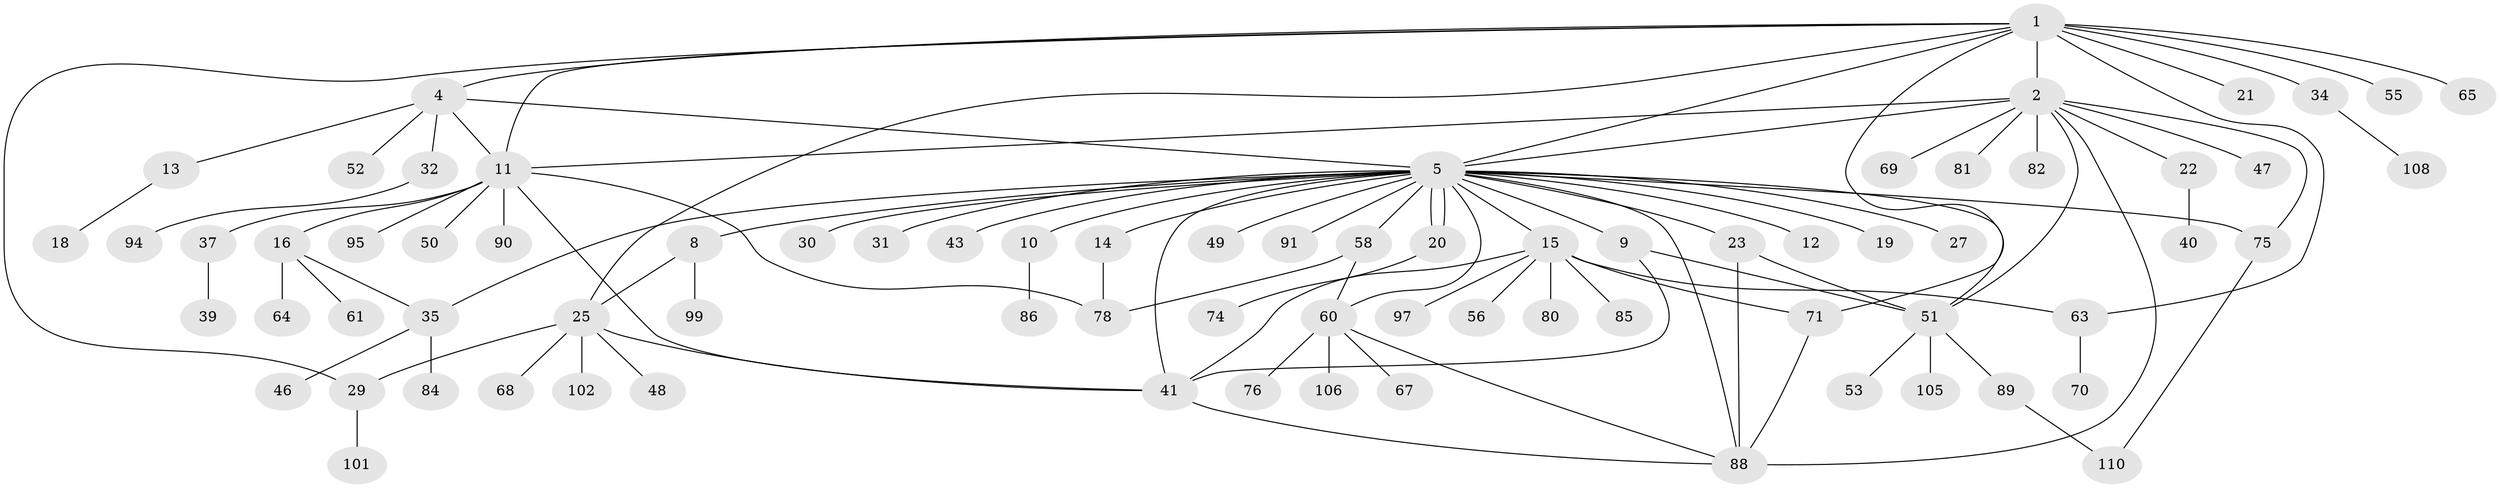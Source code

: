 // original degree distribution, {14: 0.00909090909090909, 5: 0.01818181818181818, 1: 0.509090909090909, 2: 0.16363636363636364, 25: 0.00909090909090909, 9: 0.01818181818181818, 6: 0.00909090909090909, 3: 0.14545454545454545, 7: 0.02727272727272727, 4: 0.08181818181818182, 8: 0.00909090909090909}
// Generated by graph-tools (version 1.1) at 2025/41/03/06/25 10:41:47]
// undirected, 77 vertices, 103 edges
graph export_dot {
graph [start="1"]
  node [color=gray90,style=filled];
  1 [super="+3"];
  2 [super="+6"];
  4 [super="+7"];
  5 [super="+92"];
  8 [super="+28"];
  9 [super="+17"];
  10 [super="+77"];
  11 [super="+44"];
  12;
  13 [super="+57"];
  14 [super="+38"];
  15 [super="+24"];
  16 [super="+59"];
  18;
  19;
  20 [super="+79"];
  21;
  22;
  23 [super="+26"];
  25 [super="+45"];
  27 [super="+33"];
  29 [super="+93"];
  30;
  31;
  32 [super="+104"];
  34 [super="+42"];
  35 [super="+36"];
  37;
  39;
  40 [super="+54"];
  41 [super="+73"];
  43;
  46;
  47 [super="+72"];
  48 [super="+66"];
  49;
  50;
  51 [super="+96"];
  52;
  53;
  55;
  56 [super="+83"];
  58;
  60 [super="+98"];
  61 [super="+62"];
  63;
  64;
  65;
  67;
  68;
  69;
  70;
  71 [super="+107"];
  74;
  75 [super="+100"];
  76;
  78;
  80;
  81;
  82 [super="+87"];
  84;
  85;
  86;
  88 [super="+103"];
  89;
  90;
  91;
  94;
  95;
  97;
  99;
  101;
  102;
  105 [super="+109"];
  106;
  108;
  110;
  1 -- 2 [weight=2];
  1 -- 4;
  1 -- 5;
  1 -- 21;
  1 -- 25;
  1 -- 29;
  1 -- 34;
  1 -- 55;
  1 -- 63;
  1 -- 65;
  1 -- 71;
  1 -- 11;
  2 -- 22;
  2 -- 51;
  2 -- 82;
  2 -- 5;
  2 -- 69;
  2 -- 75;
  2 -- 11;
  2 -- 47;
  2 -- 81;
  2 -- 88;
  4 -- 32;
  4 -- 5;
  4 -- 52;
  4 -- 11;
  4 -- 13;
  5 -- 8;
  5 -- 9;
  5 -- 10;
  5 -- 12;
  5 -- 14;
  5 -- 15 [weight=2];
  5 -- 19;
  5 -- 20;
  5 -- 20;
  5 -- 23;
  5 -- 27;
  5 -- 30;
  5 -- 31;
  5 -- 35;
  5 -- 43;
  5 -- 49;
  5 -- 51;
  5 -- 58;
  5 -- 60;
  5 -- 88;
  5 -- 91;
  5 -- 41;
  5 -- 75;
  8 -- 99;
  8 -- 25;
  9 -- 51;
  9 -- 41;
  10 -- 86;
  11 -- 16;
  11 -- 37;
  11 -- 90;
  11 -- 95;
  11 -- 50;
  11 -- 41;
  11 -- 78;
  13 -- 18;
  14 -- 78;
  15 -- 41;
  15 -- 97;
  15 -- 80;
  15 -- 85;
  15 -- 56;
  15 -- 63;
  15 -- 71;
  16 -- 64;
  16 -- 61;
  16 -- 35;
  20 -- 74;
  22 -- 40;
  23 -- 88;
  23 -- 51;
  25 -- 29;
  25 -- 41;
  25 -- 68;
  25 -- 102;
  25 -- 48;
  29 -- 101;
  32 -- 94;
  34 -- 108;
  35 -- 84;
  35 -- 46;
  37 -- 39;
  41 -- 88;
  51 -- 53;
  51 -- 89;
  51 -- 105;
  58 -- 60;
  58 -- 78;
  60 -- 67;
  60 -- 76;
  60 -- 106;
  60 -- 88;
  63 -- 70;
  71 -- 88;
  75 -- 110;
  89 -- 110;
}
